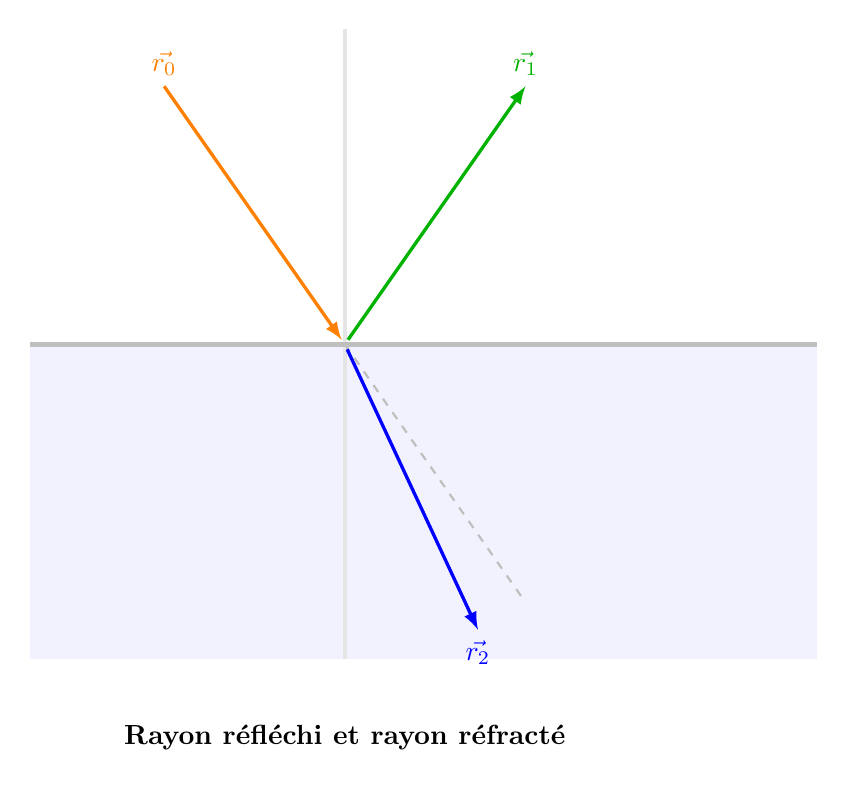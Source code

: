 ﻿\begin{tikzpicture}[scale=2]


\def\mythetain{35};
\def\mythetaout{25};

%\fill [blue!2] (-2,0) rectangle (3,2);
\fill [blue!5] (-2,0) rectangle (3,-2);
\draw[very thick, gray!20] (90:-2) -- (90:2);
\draw[ultra thick, lightgray] (-2,0) -- (3,0);
%\draw[red,double] (90+\mythetain:0.9) arc({90+\mythetain}:90:0.9) node[midway, above]{$\theta_1$};
%\draw[red,double] (-90+\mythetaout:0.9) arc({\mythetaout-90}:-90:0.9) node[midway, below]{$\theta_2$};
%\draw[red,double] (90-\mythetain:1) arc({90-\mythetain}:90:1) node[midway, above]{$\theta_1$};

\draw[<-,>=latex, shorten <=2pt, very thick, orange] (0,0) -- (90+\mythetain:2) node[above]{$\vec{r_0}$};
\draw[dashed, thick, gray!50] (0,0) -- (90+\mythetain:-2); % node[above]{$\vec \ell$};


\draw[->,>=latex,  shorten <=2pt,very thick, blue] (0,0) -- (\mythetaout-90:2) node[below]{$\vec{r_2}$};

\draw[->,>=latex,  shorten <=2pt,very thick, green!70!black] (0,0) -- (90-\mythetain:2) node[above]{$\vec{r_1}$};

%\draw (0.1,0) -- ++(0,0.1) -- ++ (-0.1,0);

%\coordinate (P) at (0,0);
%\node[blue, scale=3] at (P) {.};

%\node[blue] at (2,1) {milieu d'indice $n_1$};
%\node[blue] at (2,-1) {milieu d'indice $n_2$};

\node at (0,-2.5) {\bf Rayon réfléchi et rayon réfracté};

\end{tikzpicture}